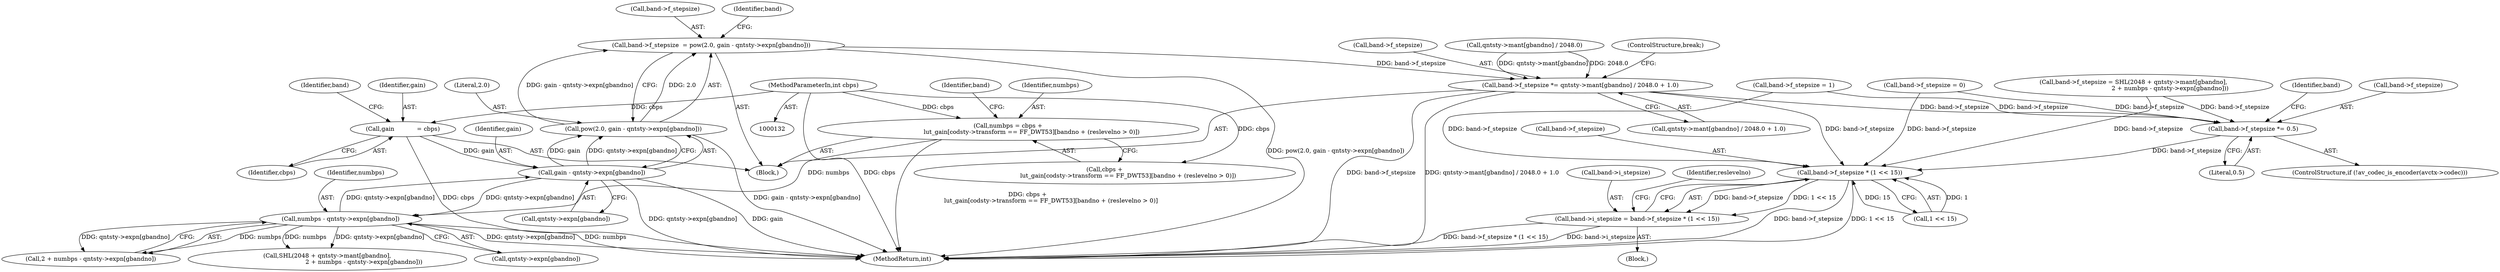 digraph "0_FFmpeg_912ce9dd2080c5837285a471d750fa311e09b555_0@integer" {
"1000602" [label="(Call,band->f_stepsize  = pow(2.0, gain - qntsty->expn[gbandno]))"];
"1000606" [label="(Call,pow(2.0, gain - qntsty->expn[gbandno]))"];
"1000608" [label="(Call,gain - qntsty->expn[gbandno])"];
"1000599" [label="(Call,gain            = cbps)"];
"1000136" [label="(MethodParameterIn,int cbps)"];
"1000590" [label="(Call,numbps - qntsty->expn[gbandno])"];
"1000559" [label="(Call,numbps = cbps +\n                         lut_gain[codsty->transform == FF_DWT53][bandno + (reslevelno > 0)])"];
"1000615" [label="(Call,band->f_stepsize *= qntsty->mant[gbandno] / 2048.0 + 1.0)"];
"1000646" [label="(Call,band->f_stepsize *= 0.5)"];
"1000655" [label="(Call,band->f_stepsize * (1 << 15))"];
"1000651" [label="(Call,band->i_stepsize = band->f_stepsize * (1 << 15))"];
"1000604" [label="(Identifier,band)"];
"1000603" [label="(Call,band->f_stepsize)"];
"1000552" [label="(Call,band->f_stepsize = 1)"];
"1000559" [label="(Call,numbps = cbps +\n                         lut_gain[codsty->transform == FF_DWT53][bandno + (reslevelno > 0)])"];
"1000599" [label="(Call,gain            = cbps)"];
"1000609" [label="(Identifier,gain)"];
"1000591" [label="(Identifier,numbps)"];
"1000580" [label="(Call,SHL(2048 + qntsty->mant[gbandno],\n                                       2 + numbps - qntsty->expn[gbandno]))"];
"1000619" [label="(Call,qntsty->mant[gbandno] / 2048.0 + 1.0)"];
"1000646" [label="(Call,band->f_stepsize *= 0.5)"];
"1000608" [label="(Call,gain - qntsty->expn[gbandno])"];
"1000532" [label="(Block,)"];
"1000630" [label="(Call,band->f_stepsize = 0)"];
"1000615" [label="(Call,band->f_stepsize *= qntsty->mant[gbandno] / 2048.0 + 1.0)"];
"1000578" [label="(Identifier,band)"];
"1000616" [label="(Call,band->f_stepsize)"];
"1000606" [label="(Call,pow(2.0, gain - qntsty->expn[gbandno]))"];
"1000548" [label="(Block,)"];
"1000653" [label="(Identifier,band)"];
"1000576" [label="(Call,band->f_stepsize = SHL(2048 + qntsty->mant[gbandno],\n                                       2 + numbps - qntsty->expn[gbandno]))"];
"1000620" [label="(Call,qntsty->mant[gbandno] / 2048.0)"];
"1000602" [label="(Call,band->f_stepsize  = pow(2.0, gain - qntsty->expn[gbandno]))"];
"1000588" [label="(Call,2 + numbps - qntsty->expn[gbandno])"];
"1000617" [label="(Identifier,band)"];
"1000655" [label="(Call,band->f_stepsize * (1 << 15))"];
"1001573" [label="(MethodReturn,int)"];
"1000607" [label="(Literal,2.0)"];
"1000136" [label="(MethodParameterIn,int cbps)"];
"1000659" [label="(Call,1 << 15)"];
"1000560" [label="(Identifier,numbps)"];
"1000647" [label="(Call,band->f_stepsize)"];
"1000592" [label="(Call,qntsty->expn[gbandno])"];
"1000628" [label="(ControlStructure,break;)"];
"1000656" [label="(Call,band->f_stepsize)"];
"1000640" [label="(ControlStructure,if (!av_codec_is_encoder(avctx->codec)))"];
"1000652" [label="(Call,band->i_stepsize)"];
"1000610" [label="(Call,qntsty->expn[gbandno])"];
"1000664" [label="(Identifier,reslevelno)"];
"1000650" [label="(Literal,0.5)"];
"1000561" [label="(Call,cbps +\n                         lut_gain[codsty->transform == FF_DWT53][bandno + (reslevelno > 0)])"];
"1000590" [label="(Call,numbps - qntsty->expn[gbandno])"];
"1000600" [label="(Identifier,gain)"];
"1000651" [label="(Call,band->i_stepsize = band->f_stepsize * (1 << 15))"];
"1000601" [label="(Identifier,cbps)"];
"1000602" -> "1000548"  [label="AST: "];
"1000602" -> "1000606"  [label="CFG: "];
"1000603" -> "1000602"  [label="AST: "];
"1000606" -> "1000602"  [label="AST: "];
"1000617" -> "1000602"  [label="CFG: "];
"1000602" -> "1001573"  [label="DDG: pow(2.0, gain - qntsty->expn[gbandno])"];
"1000606" -> "1000602"  [label="DDG: 2.0"];
"1000606" -> "1000602"  [label="DDG: gain - qntsty->expn[gbandno]"];
"1000602" -> "1000615"  [label="DDG: band->f_stepsize"];
"1000606" -> "1000608"  [label="CFG: "];
"1000607" -> "1000606"  [label="AST: "];
"1000608" -> "1000606"  [label="AST: "];
"1000606" -> "1001573"  [label="DDG: gain - qntsty->expn[gbandno]"];
"1000608" -> "1000606"  [label="DDG: gain"];
"1000608" -> "1000606"  [label="DDG: qntsty->expn[gbandno]"];
"1000608" -> "1000610"  [label="CFG: "];
"1000609" -> "1000608"  [label="AST: "];
"1000610" -> "1000608"  [label="AST: "];
"1000608" -> "1001573"  [label="DDG: qntsty->expn[gbandno]"];
"1000608" -> "1001573"  [label="DDG: gain"];
"1000608" -> "1000590"  [label="DDG: qntsty->expn[gbandno]"];
"1000599" -> "1000608"  [label="DDG: gain"];
"1000590" -> "1000608"  [label="DDG: qntsty->expn[gbandno]"];
"1000599" -> "1000548"  [label="AST: "];
"1000599" -> "1000601"  [label="CFG: "];
"1000600" -> "1000599"  [label="AST: "];
"1000601" -> "1000599"  [label="AST: "];
"1000604" -> "1000599"  [label="CFG: "];
"1000599" -> "1001573"  [label="DDG: cbps"];
"1000136" -> "1000599"  [label="DDG: cbps"];
"1000136" -> "1000132"  [label="AST: "];
"1000136" -> "1001573"  [label="DDG: cbps"];
"1000136" -> "1000559"  [label="DDG: cbps"];
"1000136" -> "1000561"  [label="DDG: cbps"];
"1000590" -> "1000588"  [label="AST: "];
"1000590" -> "1000592"  [label="CFG: "];
"1000591" -> "1000590"  [label="AST: "];
"1000592" -> "1000590"  [label="AST: "];
"1000588" -> "1000590"  [label="CFG: "];
"1000590" -> "1001573"  [label="DDG: qntsty->expn[gbandno]"];
"1000590" -> "1001573"  [label="DDG: numbps"];
"1000590" -> "1000580"  [label="DDG: numbps"];
"1000590" -> "1000580"  [label="DDG: qntsty->expn[gbandno]"];
"1000590" -> "1000588"  [label="DDG: numbps"];
"1000590" -> "1000588"  [label="DDG: qntsty->expn[gbandno]"];
"1000559" -> "1000590"  [label="DDG: numbps"];
"1000559" -> "1000548"  [label="AST: "];
"1000559" -> "1000561"  [label="CFG: "];
"1000560" -> "1000559"  [label="AST: "];
"1000561" -> "1000559"  [label="AST: "];
"1000578" -> "1000559"  [label="CFG: "];
"1000559" -> "1001573"  [label="DDG: cbps +\n                         lut_gain[codsty->transform == FF_DWT53][bandno + (reslevelno > 0)]"];
"1000615" -> "1000548"  [label="AST: "];
"1000615" -> "1000619"  [label="CFG: "];
"1000616" -> "1000615"  [label="AST: "];
"1000619" -> "1000615"  [label="AST: "];
"1000628" -> "1000615"  [label="CFG: "];
"1000615" -> "1001573"  [label="DDG: band->f_stepsize"];
"1000615" -> "1001573"  [label="DDG: qntsty->mant[gbandno] / 2048.0 + 1.0"];
"1000620" -> "1000615"  [label="DDG: qntsty->mant[gbandno]"];
"1000620" -> "1000615"  [label="DDG: 2048.0"];
"1000615" -> "1000646"  [label="DDG: band->f_stepsize"];
"1000615" -> "1000655"  [label="DDG: band->f_stepsize"];
"1000646" -> "1000640"  [label="AST: "];
"1000646" -> "1000650"  [label="CFG: "];
"1000647" -> "1000646"  [label="AST: "];
"1000650" -> "1000646"  [label="AST: "];
"1000653" -> "1000646"  [label="CFG: "];
"1000552" -> "1000646"  [label="DDG: band->f_stepsize"];
"1000576" -> "1000646"  [label="DDG: band->f_stepsize"];
"1000630" -> "1000646"  [label="DDG: band->f_stepsize"];
"1000646" -> "1000655"  [label="DDG: band->f_stepsize"];
"1000655" -> "1000651"  [label="AST: "];
"1000655" -> "1000659"  [label="CFG: "];
"1000656" -> "1000655"  [label="AST: "];
"1000659" -> "1000655"  [label="AST: "];
"1000651" -> "1000655"  [label="CFG: "];
"1000655" -> "1001573"  [label="DDG: band->f_stepsize"];
"1000655" -> "1001573"  [label="DDG: 1 << 15"];
"1000655" -> "1000651"  [label="DDG: band->f_stepsize"];
"1000655" -> "1000651"  [label="DDG: 1 << 15"];
"1000552" -> "1000655"  [label="DDG: band->f_stepsize"];
"1000576" -> "1000655"  [label="DDG: band->f_stepsize"];
"1000630" -> "1000655"  [label="DDG: band->f_stepsize"];
"1000659" -> "1000655"  [label="DDG: 1"];
"1000659" -> "1000655"  [label="DDG: 15"];
"1000651" -> "1000532"  [label="AST: "];
"1000652" -> "1000651"  [label="AST: "];
"1000664" -> "1000651"  [label="CFG: "];
"1000651" -> "1001573"  [label="DDG: band->f_stepsize * (1 << 15)"];
"1000651" -> "1001573"  [label="DDG: band->i_stepsize"];
}
